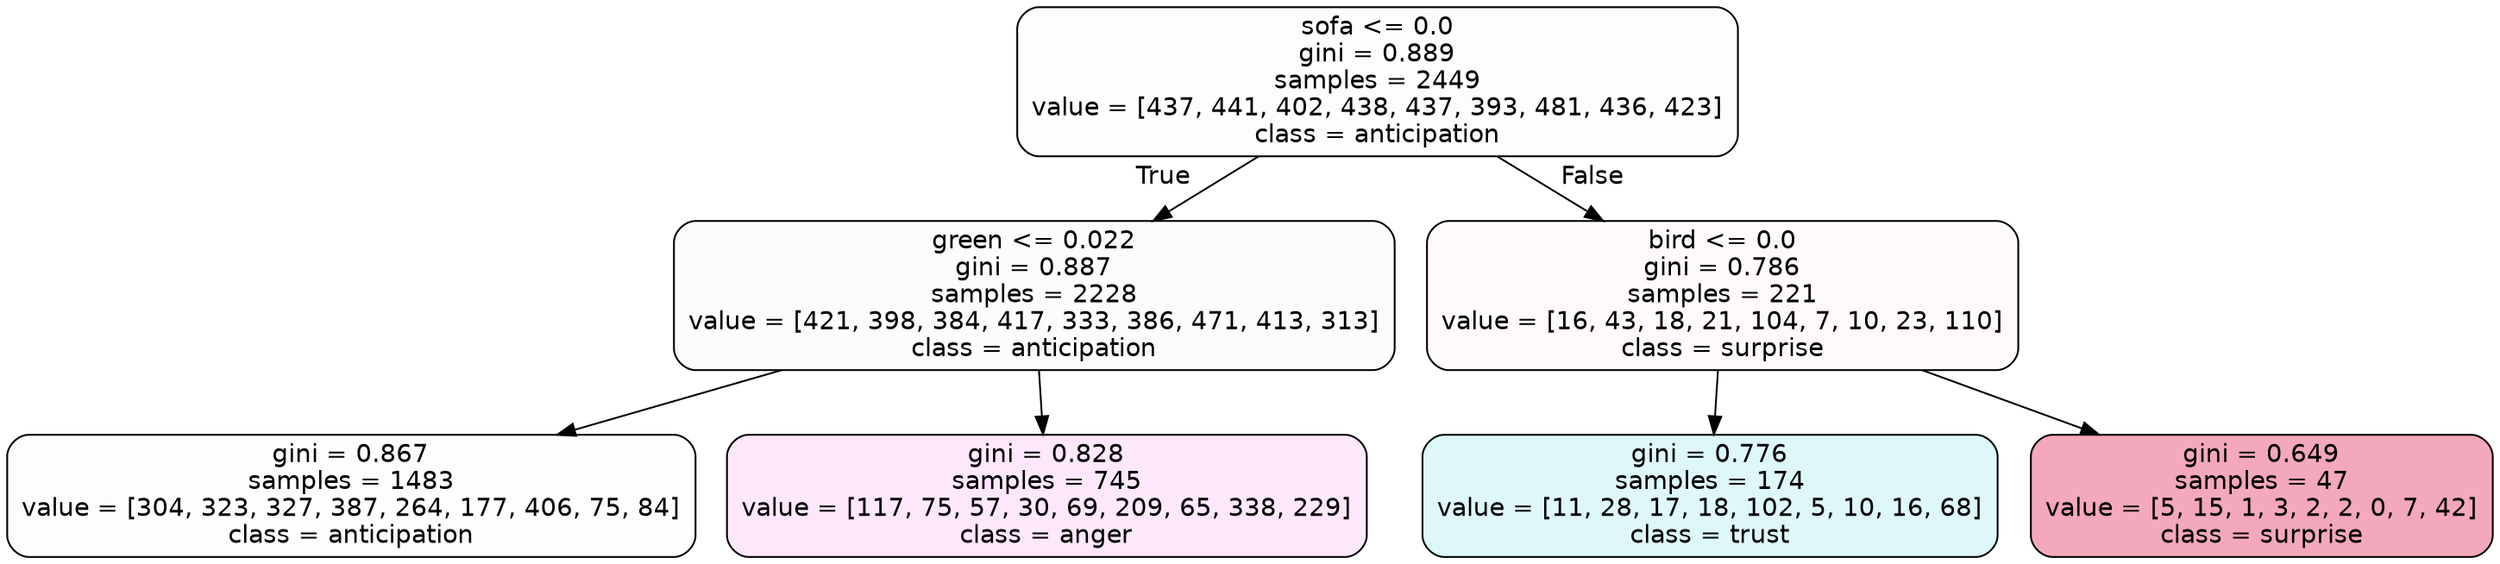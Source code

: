digraph Tree {
node [shape=box, style="filled, rounded", color="black", fontname=helvetica] ;
edge [fontname=helvetica] ;
0 [label="sofa <= 0.0\ngini = 0.889\nsamples = 2449\nvalue = [437, 441, 402, 438, 437, 393, 481, 436, 423]\nclass = anticipation", fillcolor="#8139e503"] ;
1 [label="green <= 0.022\ngini = 0.887\nsamples = 2228\nvalue = [421, 398, 384, 417, 333, 386, 471, 413, 313]\nclass = anticipation", fillcolor="#8139e504"] ;
0 -> 1 [labeldistance=2.5, labelangle=45, headlabel="True"] ;
2 [label="gini = 0.867\nsamples = 1483\nvalue = [304, 323, 327, 387, 264, 177, 406, 75, 84]\nclass = anticipation", fillcolor="#8139e502"] ;
1 -> 2 ;
3 [label="gini = 0.828\nsamples = 745\nvalue = [117, 75, 57, 30, 69, 209, 65, 338, 229]\nclass = anger", fillcolor="#e539d71d"] ;
1 -> 3 ;
4 [label="bird <= 0.0\ngini = 0.786\nsamples = 221\nvalue = [16, 43, 18, 21, 104, 7, 10, 23, 110]\nclass = surprise", fillcolor="#e5396406"] ;
0 -> 4 [labeldistance=2.5, labelangle=-45, headlabel="False"] ;
5 [label="gini = 0.776\nsamples = 174\nvalue = [11, 28, 17, 18, 102, 5, 10, 16, 68]\nclass = trust", fillcolor="#39d7e52a"] ;
4 -> 5 ;
6 [label="gini = 0.649\nsamples = 47\nvalue = [5, 15, 1, 3, 2, 2, 0, 7, 42]\nclass = surprise", fillcolor="#e539646f"] ;
4 -> 6 ;
}